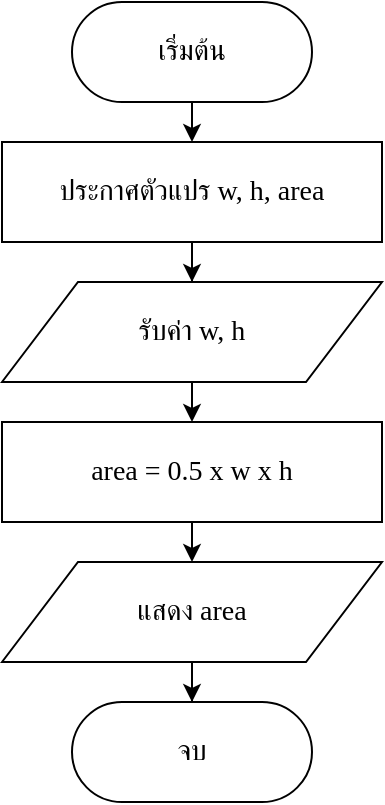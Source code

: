 <mxfile version="12.7.2" type="github">
  <diagram id="u7UtX-OBa40IpuXoaNEF" name="หน้า-1">
    <mxGraphModel dx="1055" dy="480" grid="1" gridSize="10" guides="1" tooltips="1" connect="1" arrows="1" fold="1" page="1" pageScale="1" pageWidth="850" pageHeight="1100" math="0" shadow="0" extFonts="Kanit^https://fonts.googleapis.com/css?family=Kanit">
      <root>
        <mxCell id="0" />
        <mxCell id="1" parent="0" />
        <mxCell id="h8JRblbBfnmHyVmlJrzL-3" style="edgeStyle=orthogonalEdgeStyle;rounded=0;orthogonalLoop=1;jettySize=auto;html=1;exitX=0.5;exitY=1;exitDx=0;exitDy=0;entryX=0.5;entryY=0;entryDx=0;entryDy=0;" edge="1" parent="1" source="h8JRblbBfnmHyVmlJrzL-1" target="h8JRblbBfnmHyVmlJrzL-2">
          <mxGeometry relative="1" as="geometry" />
        </mxCell>
        <mxCell id="h8JRblbBfnmHyVmlJrzL-1" value="&lt;font face=&quot;Kanit&quot; style=&quot;font-size: 14px&quot;&gt;เริ่มต้น&lt;/font&gt;" style="rounded=1;whiteSpace=wrap;html=1;arcSize=50;" vertex="1" parent="1">
          <mxGeometry x="340" y="40" width="120" height="50" as="geometry" />
        </mxCell>
        <mxCell id="h8JRblbBfnmHyVmlJrzL-5" style="edgeStyle=orthogonalEdgeStyle;rounded=0;orthogonalLoop=1;jettySize=auto;html=1;exitX=0.5;exitY=1;exitDx=0;exitDy=0;" edge="1" parent="1" source="h8JRblbBfnmHyVmlJrzL-2" target="h8JRblbBfnmHyVmlJrzL-4">
          <mxGeometry relative="1" as="geometry" />
        </mxCell>
        <mxCell id="h8JRblbBfnmHyVmlJrzL-2" value="&lt;font face=&quot;Kanit&quot; style=&quot;font-size: 14px&quot;&gt;ประกาศตัวแปร w, h, area&lt;/font&gt;" style="rounded=0;whiteSpace=wrap;html=1;" vertex="1" parent="1">
          <mxGeometry x="305" y="110" width="190" height="50" as="geometry" />
        </mxCell>
        <mxCell id="h8JRblbBfnmHyVmlJrzL-7" style="edgeStyle=orthogonalEdgeStyle;rounded=0;orthogonalLoop=1;jettySize=auto;html=1;exitX=0.5;exitY=1;exitDx=0;exitDy=0;entryX=0.5;entryY=0;entryDx=0;entryDy=0;" edge="1" parent="1" source="h8JRblbBfnmHyVmlJrzL-4" target="h8JRblbBfnmHyVmlJrzL-6">
          <mxGeometry relative="1" as="geometry" />
        </mxCell>
        <mxCell id="h8JRblbBfnmHyVmlJrzL-4" value="&lt;font style=&quot;font-size: 14px&quot;&gt;รับค่า w, h&lt;/font&gt;" style="shape=parallelogram;perimeter=parallelogramPerimeter;whiteSpace=wrap;html=1;fontFamily=Kanit;FType=g;" vertex="1" parent="1">
          <mxGeometry x="305" y="180" width="190" height="50" as="geometry" />
        </mxCell>
        <mxCell id="h8JRblbBfnmHyVmlJrzL-10" style="edgeStyle=orthogonalEdgeStyle;rounded=0;orthogonalLoop=1;jettySize=auto;html=1;exitX=0.5;exitY=1;exitDx=0;exitDy=0;entryX=0.5;entryY=0;entryDx=0;entryDy=0;" edge="1" parent="1" source="h8JRblbBfnmHyVmlJrzL-6" target="h8JRblbBfnmHyVmlJrzL-8">
          <mxGeometry relative="1" as="geometry" />
        </mxCell>
        <mxCell id="h8JRblbBfnmHyVmlJrzL-6" value="&lt;font face=&quot;Kanit&quot; style=&quot;font-size: 14px&quot;&gt;area = 0.5 x w x h&lt;/font&gt;" style="rounded=0;whiteSpace=wrap;html=1;" vertex="1" parent="1">
          <mxGeometry x="305" y="250" width="190" height="50" as="geometry" />
        </mxCell>
        <mxCell id="h8JRblbBfnmHyVmlJrzL-12" style="edgeStyle=orthogonalEdgeStyle;rounded=0;orthogonalLoop=1;jettySize=auto;html=1;exitX=0.5;exitY=1;exitDx=0;exitDy=0;" edge="1" parent="1" source="h8JRblbBfnmHyVmlJrzL-8" target="h8JRblbBfnmHyVmlJrzL-11">
          <mxGeometry relative="1" as="geometry" />
        </mxCell>
        <mxCell id="h8JRblbBfnmHyVmlJrzL-8" value="&lt;span style=&quot;font-size: 14px&quot;&gt;แสดง area&lt;/span&gt;" style="shape=parallelogram;perimeter=parallelogramPerimeter;whiteSpace=wrap;html=1;fontFamily=Kanit;FType=g;" vertex="1" parent="1">
          <mxGeometry x="305" y="320" width="190" height="50" as="geometry" />
        </mxCell>
        <mxCell id="h8JRblbBfnmHyVmlJrzL-11" value="&lt;font face=&quot;Kanit&quot;&gt;&lt;span style=&quot;font-size: 14px&quot;&gt;จบ&lt;/span&gt;&lt;/font&gt;" style="rounded=1;whiteSpace=wrap;html=1;arcSize=50;" vertex="1" parent="1">
          <mxGeometry x="340" y="390" width="120" height="50" as="geometry" />
        </mxCell>
      </root>
    </mxGraphModel>
  </diagram>
</mxfile>
